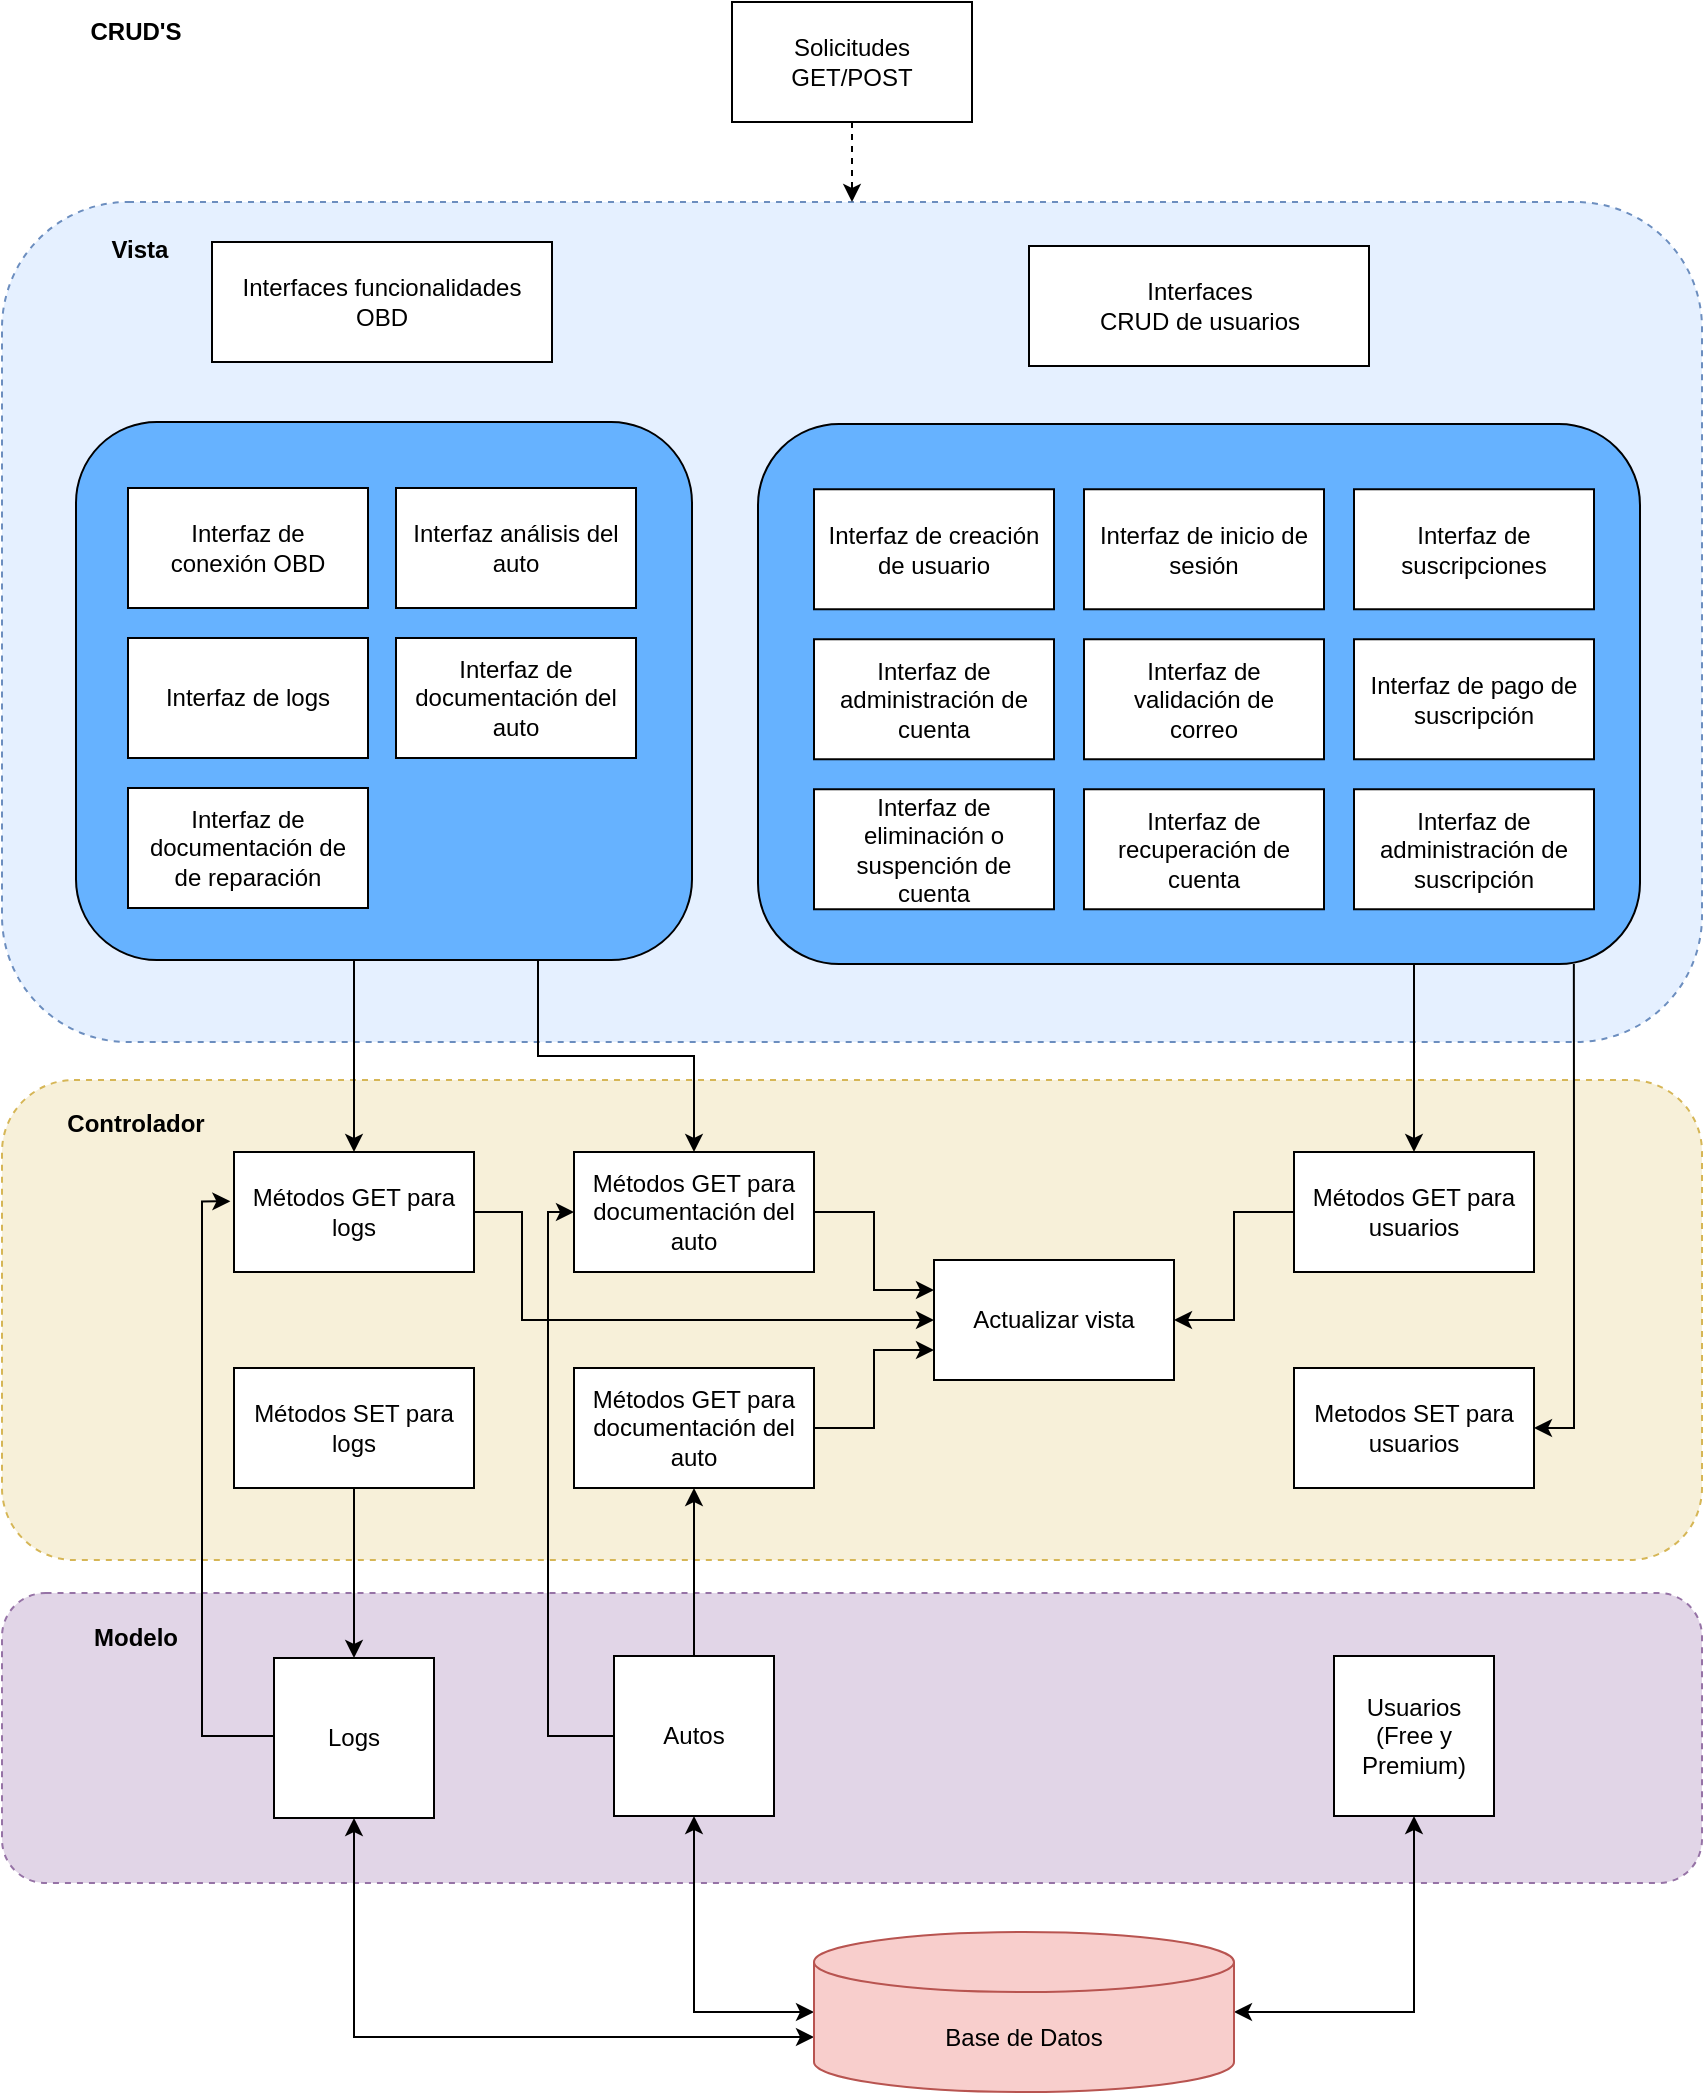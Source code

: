 <mxfile version="26.1.1">
  <diagram name="Página-1" id="dJrAXdknstM6dP6Fuj9o">
    <mxGraphModel dx="1687" dy="2208" grid="0" gridSize="10" guides="1" tooltips="1" connect="1" arrows="1" fold="1" page="1" pageScale="1" pageWidth="827" pageHeight="1169" math="0" shadow="0">
      <root>
        <mxCell id="XS2-f065ef2HrVpXbhEk-0" />
        <mxCell id="XS2-f065ef2HrVpXbhEk-1" parent="XS2-f065ef2HrVpXbhEk-0" />
        <mxCell id="x5NazNjhtW2AzK2sRpB5-0" value="" style="rounded=1;whiteSpace=wrap;html=1;fillColor=#e1d5e7;strokeColor=#9673a6;dashed=1;" parent="XS2-f065ef2HrVpXbhEk-1" vertex="1">
          <mxGeometry x="18" y="-292.5" width="850" height="145" as="geometry" />
        </mxCell>
        <mxCell id="XS2-f065ef2HrVpXbhEk-5" value="" style="rounded=1;whiteSpace=wrap;html=1;fillColor=#e5f0ff;strokeColor=#6c8ebf;dashed=1;align=center;verticalAlign=middle;spacing=8;labelBackgroundColor=none;" parent="XS2-f065ef2HrVpXbhEk-1" vertex="1">
          <mxGeometry x="18" y="-988" width="850" height="420" as="geometry" />
        </mxCell>
        <mxCell id="y5Q1lpFf3k-0VXpFNwL1-12" value="" style="edgeStyle=orthogonalEdgeStyle;rounded=0;orthogonalLoop=1;jettySize=auto;html=1;dashed=1;" edge="1" parent="XS2-f065ef2HrVpXbhEk-1" source="XS2-f065ef2HrVpXbhEk-20" target="XS2-f065ef2HrVpXbhEk-5">
          <mxGeometry relative="1" as="geometry" />
        </mxCell>
        <mxCell id="XS2-f065ef2HrVpXbhEk-20" value="Solicitudes&lt;div&gt;GET/POST&lt;/div&gt;" style="rounded=0;whiteSpace=wrap;html=1;align=center;verticalAlign=middle;spacing=8;" parent="XS2-f065ef2HrVpXbhEk-1" vertex="1">
          <mxGeometry x="383" y="-1088" width="120" height="60" as="geometry" />
        </mxCell>
        <mxCell id="XS2-f065ef2HrVpXbhEk-32" value="&lt;b&gt;CRUD&#39;S&lt;/b&gt;" style="text;html=1;align=center;verticalAlign=middle;whiteSpace=wrap;rounded=0;spacing=8;" parent="XS2-f065ef2HrVpXbhEk-1" vertex="1">
          <mxGeometry x="55" y="-1088" width="60" height="30" as="geometry" />
        </mxCell>
        <mxCell id="D3lEJqt6K6NSH87cejfF-0" value="" style="rounded=1;whiteSpace=wrap;html=1;fillColor=#f7f0d9;strokeColor=#d6b656;dashed=1;" parent="XS2-f065ef2HrVpXbhEk-1" vertex="1">
          <mxGeometry x="18" y="-549" width="850" height="240" as="geometry" />
        </mxCell>
        <mxCell id="XS2-f065ef2HrVpXbhEk-16" value="&lt;b&gt;Vista&lt;/b&gt;" style="text;html=1;align=center;verticalAlign=middle;whiteSpace=wrap;rounded=0;spacing=8;" parent="XS2-f065ef2HrVpXbhEk-1" vertex="1">
          <mxGeometry x="57" y="-979" width="60" height="30" as="geometry" />
        </mxCell>
        <mxCell id="D3lEJqt6K6NSH87cejfF-14" value="" style="group" parent="XS2-f065ef2HrVpXbhEk-1" connectable="0" vertex="1">
          <mxGeometry x="396" y="-966" width="441" height="359" as="geometry" />
        </mxCell>
        <mxCell id="KmWUx4cbnsuaQ2mSHb7d-36" value="Interfaces&lt;div&gt;CRUD de usuarios&lt;/div&gt;" style="rounded=0;whiteSpace=wrap;html=1;align=center;verticalAlign=middle;spacing=8;" parent="D3lEJqt6K6NSH87cejfF-14" vertex="1">
          <mxGeometry x="135.5" width="170" height="60" as="geometry" />
        </mxCell>
        <mxCell id="KmWUx4cbnsuaQ2mSHb7d-43" value="" style="group" parent="D3lEJqt6K6NSH87cejfF-14" connectable="0" vertex="1">
          <mxGeometry y="89" width="441" height="270" as="geometry" />
        </mxCell>
        <mxCell id="KmWUx4cbnsuaQ2mSHb7d-26" value="" style="rounded=1;whiteSpace=wrap;html=1;fillColor=#66B2FF;container=0;align=center;verticalAlign=middle;spacing=8;" parent="KmWUx4cbnsuaQ2mSHb7d-43" vertex="1">
          <mxGeometry width="441" height="270" as="geometry" />
        </mxCell>
        <mxCell id="KmWUx4cbnsuaQ2mSHb7d-12" value="Interfaz de creación de usuario" style="rounded=0;whiteSpace=wrap;html=1;align=center;verticalAlign=middle;spacing=8;" parent="KmWUx4cbnsuaQ2mSHb7d-43" vertex="1">
          <mxGeometry x="28" y="32.63" width="120" height="60" as="geometry" />
        </mxCell>
        <mxCell id="KmWUx4cbnsuaQ2mSHb7d-13" value="Interfaz de inicio de sesión" style="rounded=0;whiteSpace=wrap;html=1;align=center;verticalAlign=middle;spacing=8;" parent="KmWUx4cbnsuaQ2mSHb7d-43" vertex="1">
          <mxGeometry x="163" y="32.63" width="120" height="60" as="geometry" />
        </mxCell>
        <mxCell id="KmWUx4cbnsuaQ2mSHb7d-14" value="Interfaz de suscripciones" style="rounded=0;whiteSpace=wrap;html=1;align=center;verticalAlign=middle;spacing=8;" parent="KmWUx4cbnsuaQ2mSHb7d-43" vertex="1">
          <mxGeometry x="298" y="32.63" width="120" height="60" as="geometry" />
        </mxCell>
        <mxCell id="KmWUx4cbnsuaQ2mSHb7d-15" value="Interfaz de administración de cuenta" style="rounded=0;whiteSpace=wrap;html=1;align=center;verticalAlign=middle;spacing=8;" parent="KmWUx4cbnsuaQ2mSHb7d-43" vertex="1">
          <mxGeometry x="28" y="107.63" width="120" height="60" as="geometry" />
        </mxCell>
        <mxCell id="KmWUx4cbnsuaQ2mSHb7d-16" value="Interfaz de eliminación o suspención de cuenta" style="rounded=0;whiteSpace=wrap;html=1;align=center;verticalAlign=middle;spacing=8;" parent="KmWUx4cbnsuaQ2mSHb7d-43" vertex="1">
          <mxGeometry x="28" y="182.63" width="120" height="60" as="geometry" />
        </mxCell>
        <mxCell id="KmWUx4cbnsuaQ2mSHb7d-17" value="Interfaz de validación de correo" style="rounded=0;whiteSpace=wrap;html=1;align=center;verticalAlign=middle;spacing=8;" parent="KmWUx4cbnsuaQ2mSHb7d-43" vertex="1">
          <mxGeometry x="163" y="107.63" width="120" height="60" as="geometry" />
        </mxCell>
        <mxCell id="KmWUx4cbnsuaQ2mSHb7d-18" value="Interfaz de pago de suscripción" style="rounded=0;whiteSpace=wrap;html=1;align=center;verticalAlign=middle;spacing=8;" parent="KmWUx4cbnsuaQ2mSHb7d-43" vertex="1">
          <mxGeometry x="298" y="107.63" width="120" height="60" as="geometry" />
        </mxCell>
        <mxCell id="KmWUx4cbnsuaQ2mSHb7d-21" value="Interfaz de recuperación de cuenta" style="rounded=0;whiteSpace=wrap;html=1;align=center;verticalAlign=middle;spacing=8;" parent="KmWUx4cbnsuaQ2mSHb7d-43" vertex="1">
          <mxGeometry x="163" y="182.63" width="120" height="60" as="geometry" />
        </mxCell>
        <mxCell id="y5Q1lpFf3k-0VXpFNwL1-0" value="Interfaz de administración de suscripción" style="rounded=0;whiteSpace=wrap;html=1;align=center;verticalAlign=middle;spacing=8;" vertex="1" parent="KmWUx4cbnsuaQ2mSHb7d-43">
          <mxGeometry x="298" y="182.63" width="120" height="60" as="geometry" />
        </mxCell>
        <mxCell id="2fXhh1grEWmjIn8s3eO--0" value="Actualizar vista" style="rounded=0;whiteSpace=wrap;html=1;align=center;verticalAlign=middle;spacing=8;" parent="XS2-f065ef2HrVpXbhEk-1" vertex="1">
          <mxGeometry x="484" y="-459" width="120" height="60" as="geometry" />
        </mxCell>
        <mxCell id="y5Q1lpFf3k-0VXpFNwL1-24" style="edgeStyle=orthogonalEdgeStyle;rounded=0;orthogonalLoop=1;jettySize=auto;html=1;exitX=1;exitY=0.5;exitDx=0;exitDy=0;entryX=0;entryY=0.5;entryDx=0;entryDy=0;" edge="1" parent="XS2-f065ef2HrVpXbhEk-1" source="D3lEJqt6K6NSH87cejfF-2" target="2fXhh1grEWmjIn8s3eO--0">
          <mxGeometry relative="1" as="geometry">
            <Array as="points">
              <mxPoint x="278" y="-483" />
              <mxPoint x="278" y="-429" />
            </Array>
          </mxGeometry>
        </mxCell>
        <mxCell id="D3lEJqt6K6NSH87cejfF-2" value="Métodos GET para logs" style="rounded=0;whiteSpace=wrap;html=1;align=center;verticalAlign=middle;spacing=8;" parent="XS2-f065ef2HrVpXbhEk-1" vertex="1">
          <mxGeometry x="134" y="-513" width="120" height="60" as="geometry" />
        </mxCell>
        <mxCell id="y5Q1lpFf3k-0VXpFNwL1-18" style="edgeStyle=orthogonalEdgeStyle;rounded=0;orthogonalLoop=1;jettySize=auto;html=1;exitX=1;exitY=0.5;exitDx=0;exitDy=0;entryX=0;entryY=0.75;entryDx=0;entryDy=0;" edge="1" parent="XS2-f065ef2HrVpXbhEk-1" source="D3lEJqt6K6NSH87cejfF-3" target="2fXhh1grEWmjIn8s3eO--0">
          <mxGeometry relative="1" as="geometry" />
        </mxCell>
        <mxCell id="D3lEJqt6K6NSH87cejfF-3" value="Métodos GET para documentación del auto" style="rounded=0;whiteSpace=wrap;html=1;align=center;verticalAlign=middle;spacing=8;" parent="XS2-f065ef2HrVpXbhEk-1" vertex="1">
          <mxGeometry x="304" y="-405" width="120" height="60" as="geometry" />
        </mxCell>
        <mxCell id="D3lEJqt6K6NSH87cejfF-5" value="Metodos SET para usuarios" style="rounded=0;whiteSpace=wrap;html=1;align=center;verticalAlign=middle;spacing=8;" parent="XS2-f065ef2HrVpXbhEk-1" vertex="1">
          <mxGeometry x="664" y="-405" width="120" height="60" as="geometry" />
        </mxCell>
        <mxCell id="y5Q1lpFf3k-0VXpFNwL1-16" style="edgeStyle=orthogonalEdgeStyle;rounded=0;orthogonalLoop=1;jettySize=auto;html=1;exitX=0;exitY=0.5;exitDx=0;exitDy=0;entryX=1;entryY=0.5;entryDx=0;entryDy=0;" edge="1" parent="XS2-f065ef2HrVpXbhEk-1" source="D3lEJqt6K6NSH87cejfF-6" target="2fXhh1grEWmjIn8s3eO--0">
          <mxGeometry relative="1" as="geometry" />
        </mxCell>
        <mxCell id="D3lEJqt6K6NSH87cejfF-6" value="Métodos GET para usuarios" style="rounded=0;whiteSpace=wrap;html=1;align=center;verticalAlign=middle;spacing=8;" parent="XS2-f065ef2HrVpXbhEk-1" vertex="1">
          <mxGeometry x="664" y="-513" width="120" height="60" as="geometry" />
        </mxCell>
        <mxCell id="Z8n2-PL8x29rcy85hPq0-2" style="edgeStyle=orthogonalEdgeStyle;rounded=0;orthogonalLoop=1;jettySize=auto;html=1;exitX=0;exitY=0.5;exitDx=0;exitDy=0;exitPerimeter=0;entryX=0.5;entryY=1;entryDx=0;entryDy=0;startArrow=classic;startFill=1;" parent="XS2-f065ef2HrVpXbhEk-1" source="x5NazNjhtW2AzK2sRpB5-1" target="x5NazNjhtW2AzK2sRpB5-2" edge="1">
          <mxGeometry relative="1" as="geometry" />
        </mxCell>
        <mxCell id="Z8n2-PL8x29rcy85hPq0-3" style="edgeStyle=orthogonalEdgeStyle;rounded=0;orthogonalLoop=1;jettySize=auto;html=1;exitX=1;exitY=0.5;exitDx=0;exitDy=0;exitPerimeter=0;entryX=0.5;entryY=1;entryDx=0;entryDy=0;startArrow=classic;startFill=1;" parent="XS2-f065ef2HrVpXbhEk-1" source="x5NazNjhtW2AzK2sRpB5-1" target="x5NazNjhtW2AzK2sRpB5-3" edge="1">
          <mxGeometry relative="1" as="geometry" />
        </mxCell>
        <mxCell id="y5Q1lpFf3k-0VXpFNwL1-21" style="edgeStyle=orthogonalEdgeStyle;rounded=0;orthogonalLoop=1;jettySize=auto;html=1;exitX=0;exitY=0;exitDx=0;exitDy=52.5;exitPerimeter=0;entryX=0.5;entryY=1;entryDx=0;entryDy=0;startArrow=classic;startFill=1;" edge="1" parent="XS2-f065ef2HrVpXbhEk-1" source="x5NazNjhtW2AzK2sRpB5-1" target="y5Q1lpFf3k-0VXpFNwL1-19">
          <mxGeometry relative="1" as="geometry" />
        </mxCell>
        <mxCell id="x5NazNjhtW2AzK2sRpB5-1" value="Base de Datos" style="shape=cylinder3;whiteSpace=wrap;html=1;boundedLbl=1;backgroundOutline=1;size=15;fillColor=#f8cecc;strokeColor=#b85450;" parent="XS2-f065ef2HrVpXbhEk-1" vertex="1">
          <mxGeometry x="424" y="-123" width="210" height="80" as="geometry" />
        </mxCell>
        <mxCell id="y5Q1lpFf3k-0VXpFNwL1-27" style="edgeStyle=orthogonalEdgeStyle;rounded=0;orthogonalLoop=1;jettySize=auto;html=1;exitX=0.5;exitY=0;exitDx=0;exitDy=0;entryX=0.5;entryY=1;entryDx=0;entryDy=0;" edge="1" parent="XS2-f065ef2HrVpXbhEk-1" source="x5NazNjhtW2AzK2sRpB5-2" target="D3lEJqt6K6NSH87cejfF-3">
          <mxGeometry relative="1" as="geometry" />
        </mxCell>
        <mxCell id="y5Q1lpFf3k-0VXpFNwL1-28" style="edgeStyle=orthogonalEdgeStyle;rounded=0;orthogonalLoop=1;jettySize=auto;html=1;exitX=0;exitY=0.5;exitDx=0;exitDy=0;entryX=0;entryY=0.5;entryDx=0;entryDy=0;" edge="1" parent="XS2-f065ef2HrVpXbhEk-1" source="x5NazNjhtW2AzK2sRpB5-2" target="D3lEJqt6K6NSH87cejfF-4">
          <mxGeometry relative="1" as="geometry">
            <Array as="points">
              <mxPoint x="291" y="-221" />
              <mxPoint x="291" y="-483" />
            </Array>
          </mxGeometry>
        </mxCell>
        <mxCell id="x5NazNjhtW2AzK2sRpB5-2" value="Autos" style="whiteSpace=wrap;html=1;aspect=fixed;" parent="XS2-f065ef2HrVpXbhEk-1" vertex="1">
          <mxGeometry x="324" y="-261" width="80" height="80" as="geometry" />
        </mxCell>
        <mxCell id="x5NazNjhtW2AzK2sRpB5-3" value="Usuarios (Free y Premium)" style="whiteSpace=wrap;html=1;aspect=fixed;rounded=0;" parent="XS2-f065ef2HrVpXbhEk-1" vertex="1">
          <mxGeometry x="684" y="-261" width="80" height="80" as="geometry" />
        </mxCell>
        <mxCell id="x5NazNjhtW2AzK2sRpB5-4" value="&lt;b&gt;Modelo&lt;/b&gt;" style="text;html=1;align=center;verticalAlign=middle;whiteSpace=wrap;rounded=0;" parent="XS2-f065ef2HrVpXbhEk-1" vertex="1">
          <mxGeometry x="55" y="-285" width="60" height="30" as="geometry" />
        </mxCell>
        <mxCell id="zAtn6XxKHBmfLqAHVx9T-0" value="Controlador" style="text;html=1;align=center;verticalAlign=middle;whiteSpace=wrap;rounded=0;fontStyle=1" parent="XS2-f065ef2HrVpXbhEk-1" vertex="1">
          <mxGeometry x="55" y="-542" width="60" height="30" as="geometry" />
        </mxCell>
        <mxCell id="y5Q1lpFf3k-0VXpFNwL1-25" style="edgeStyle=orthogonalEdgeStyle;rounded=0;orthogonalLoop=1;jettySize=auto;html=1;exitX=0.5;exitY=1;exitDx=0;exitDy=0;entryX=0.5;entryY=0;entryDx=0;entryDy=0;" edge="1" parent="XS2-f065ef2HrVpXbhEk-1" source="D3lEJqt6K6NSH87cejfF-1" target="y5Q1lpFf3k-0VXpFNwL1-19">
          <mxGeometry relative="1" as="geometry" />
        </mxCell>
        <mxCell id="D3lEJqt6K6NSH87cejfF-1" value="Métodos S&lt;span style=&quot;background-color: initial;&quot;&gt;ET par&lt;/span&gt;&lt;span style=&quot;background-color: initial;&quot;&gt;a logs&lt;/span&gt;" style="rounded=0;whiteSpace=wrap;html=1;align=center;verticalAlign=middle;spacing=8;" parent="XS2-f065ef2HrVpXbhEk-1" vertex="1">
          <mxGeometry x="134" y="-405" width="120" height="60" as="geometry" />
        </mxCell>
        <mxCell id="y5Q1lpFf3k-0VXpFNwL1-17" style="edgeStyle=orthogonalEdgeStyle;rounded=0;orthogonalLoop=1;jettySize=auto;html=1;exitX=1;exitY=0.5;exitDx=0;exitDy=0;entryX=0;entryY=0.25;entryDx=0;entryDy=0;" edge="1" parent="XS2-f065ef2HrVpXbhEk-1" source="D3lEJqt6K6NSH87cejfF-4" target="2fXhh1grEWmjIn8s3eO--0">
          <mxGeometry relative="1" as="geometry" />
        </mxCell>
        <mxCell id="D3lEJqt6K6NSH87cejfF-4" value="Métodos GET para documentación del auto" style="rounded=0;whiteSpace=wrap;html=1;align=center;verticalAlign=middle;spacing=8;" parent="XS2-f065ef2HrVpXbhEk-1" vertex="1">
          <mxGeometry x="304" y="-513" width="120" height="60" as="geometry" />
        </mxCell>
        <mxCell id="KmWUx4cbnsuaQ2mSHb7d-35" value="Interfaces funcionalidades OBD" style="rounded=0;whiteSpace=wrap;html=1;align=center;verticalAlign=middle;spacing=8;" parent="XS2-f065ef2HrVpXbhEk-1" vertex="1">
          <mxGeometry x="123" y="-968" width="170" height="60" as="geometry" />
        </mxCell>
        <mxCell id="y5Q1lpFf3k-0VXpFNwL1-6" style="edgeStyle=orthogonalEdgeStyle;rounded=0;orthogonalLoop=1;jettySize=auto;html=1;exitX=0.5;exitY=1;exitDx=0;exitDy=0;entryX=0.5;entryY=0;entryDx=0;entryDy=0;" edge="1" parent="XS2-f065ef2HrVpXbhEk-1" source="KmWUx4cbnsuaQ2mSHb7d-28" target="D3lEJqt6K6NSH87cejfF-2">
          <mxGeometry relative="1" as="geometry">
            <Array as="points">
              <mxPoint x="194" y="-609" />
            </Array>
          </mxGeometry>
        </mxCell>
        <mxCell id="y5Q1lpFf3k-0VXpFNwL1-7" style="edgeStyle=orthogonalEdgeStyle;rounded=0;orthogonalLoop=1;jettySize=auto;html=1;exitX=0.75;exitY=1;exitDx=0;exitDy=0;entryX=0.5;entryY=0;entryDx=0;entryDy=0;" edge="1" parent="XS2-f065ef2HrVpXbhEk-1" source="KmWUx4cbnsuaQ2mSHb7d-28" target="D3lEJqt6K6NSH87cejfF-4">
          <mxGeometry relative="1" as="geometry" />
        </mxCell>
        <mxCell id="KmWUx4cbnsuaQ2mSHb7d-28" value="" style="rounded=1;whiteSpace=wrap;html=1;fillColor=#66B2FF;container=0;align=center;verticalAlign=middle;spacing=8;" parent="XS2-f065ef2HrVpXbhEk-1" vertex="1">
          <mxGeometry x="55" y="-878" width="308" height="269" as="geometry" />
        </mxCell>
        <mxCell id="KmWUx4cbnsuaQ2mSHb7d-29" value="" style="group" parent="XS2-f065ef2HrVpXbhEk-1" connectable="0" vertex="1">
          <mxGeometry x="81" y="-845" width="254" height="210" as="geometry" />
        </mxCell>
        <mxCell id="KmWUx4cbnsuaQ2mSHb7d-22" value="Interfaz de documentación del auto" style="rounded=0;whiteSpace=wrap;html=1;align=center;verticalAlign=middle;spacing=8;" parent="KmWUx4cbnsuaQ2mSHb7d-29" vertex="1">
          <mxGeometry x="134" y="75" width="120" height="60" as="geometry" />
        </mxCell>
        <mxCell id="KmWUx4cbnsuaQ2mSHb7d-3" value="Interfaz de conexión OBD" style="rounded=0;whiteSpace=wrap;html=1;align=center;verticalAlign=middle;spacing=8;" parent="KmWUx4cbnsuaQ2mSHb7d-29" vertex="1">
          <mxGeometry width="120" height="60" as="geometry" />
        </mxCell>
        <mxCell id="KmWUx4cbnsuaQ2mSHb7d-6" value="Interfaz de logs" style="rounded=0;whiteSpace=wrap;html=1;align=center;verticalAlign=middle;spacing=8;" parent="KmWUx4cbnsuaQ2mSHb7d-29" vertex="1">
          <mxGeometry y="75" width="120" height="60" as="geometry" />
        </mxCell>
        <mxCell id="KmWUx4cbnsuaQ2mSHb7d-24" value="Interfaz análisis del auto" style="rounded=0;whiteSpace=wrap;html=1;align=center;verticalAlign=middle;spacing=8;" parent="KmWUx4cbnsuaQ2mSHb7d-29" vertex="1">
          <mxGeometry x="134" width="120" height="60" as="geometry" />
        </mxCell>
        <mxCell id="y5Q1lpFf3k-0VXpFNwL1-4" value="Interfaz de documentación de de reparación" style="rounded=0;whiteSpace=wrap;html=1;align=center;verticalAlign=middle;spacing=8;" vertex="1" parent="KmWUx4cbnsuaQ2mSHb7d-29">
          <mxGeometry y="150" width="120" height="60" as="geometry" />
        </mxCell>
        <mxCell id="y5Q1lpFf3k-0VXpFNwL1-13" style="edgeStyle=orthogonalEdgeStyle;rounded=0;orthogonalLoop=1;jettySize=auto;html=1;exitX=0.75;exitY=1;exitDx=0;exitDy=0;entryX=0.5;entryY=0;entryDx=0;entryDy=0;" edge="1" parent="XS2-f065ef2HrVpXbhEk-1" source="KmWUx4cbnsuaQ2mSHb7d-26" target="D3lEJqt6K6NSH87cejfF-6">
          <mxGeometry relative="1" as="geometry">
            <Array as="points">
              <mxPoint x="724" y="-607" />
            </Array>
          </mxGeometry>
        </mxCell>
        <mxCell id="y5Q1lpFf3k-0VXpFNwL1-19" value="Logs" style="whiteSpace=wrap;html=1;aspect=fixed;" vertex="1" parent="XS2-f065ef2HrVpXbhEk-1">
          <mxGeometry x="154" y="-260" width="80" height="80" as="geometry" />
        </mxCell>
        <mxCell id="y5Q1lpFf3k-0VXpFNwL1-23" style="edgeStyle=orthogonalEdgeStyle;rounded=0;orthogonalLoop=1;jettySize=auto;html=1;exitX=1;exitY=0.5;exitDx=0;exitDy=0;entryX=0.925;entryY=1;entryDx=0;entryDy=0;entryPerimeter=0;startArrow=classic;startFill=1;endArrow=none;" edge="1" parent="XS2-f065ef2HrVpXbhEk-1" source="D3lEJqt6K6NSH87cejfF-5" target="KmWUx4cbnsuaQ2mSHb7d-26">
          <mxGeometry relative="1" as="geometry" />
        </mxCell>
        <mxCell id="y5Q1lpFf3k-0VXpFNwL1-26" style="edgeStyle=orthogonalEdgeStyle;rounded=0;orthogonalLoop=1;jettySize=auto;html=1;exitX=0;exitY=0.5;exitDx=0;exitDy=0;entryX=-0.015;entryY=0.411;entryDx=0;entryDy=0;entryPerimeter=0;" edge="1" parent="XS2-f065ef2HrVpXbhEk-1" source="y5Q1lpFf3k-0VXpFNwL1-19" target="D3lEJqt6K6NSH87cejfF-2">
          <mxGeometry relative="1" as="geometry">
            <Array as="points">
              <mxPoint x="118" y="-221" />
              <mxPoint x="118" y="-488" />
            </Array>
          </mxGeometry>
        </mxCell>
      </root>
    </mxGraphModel>
  </diagram>
</mxfile>
